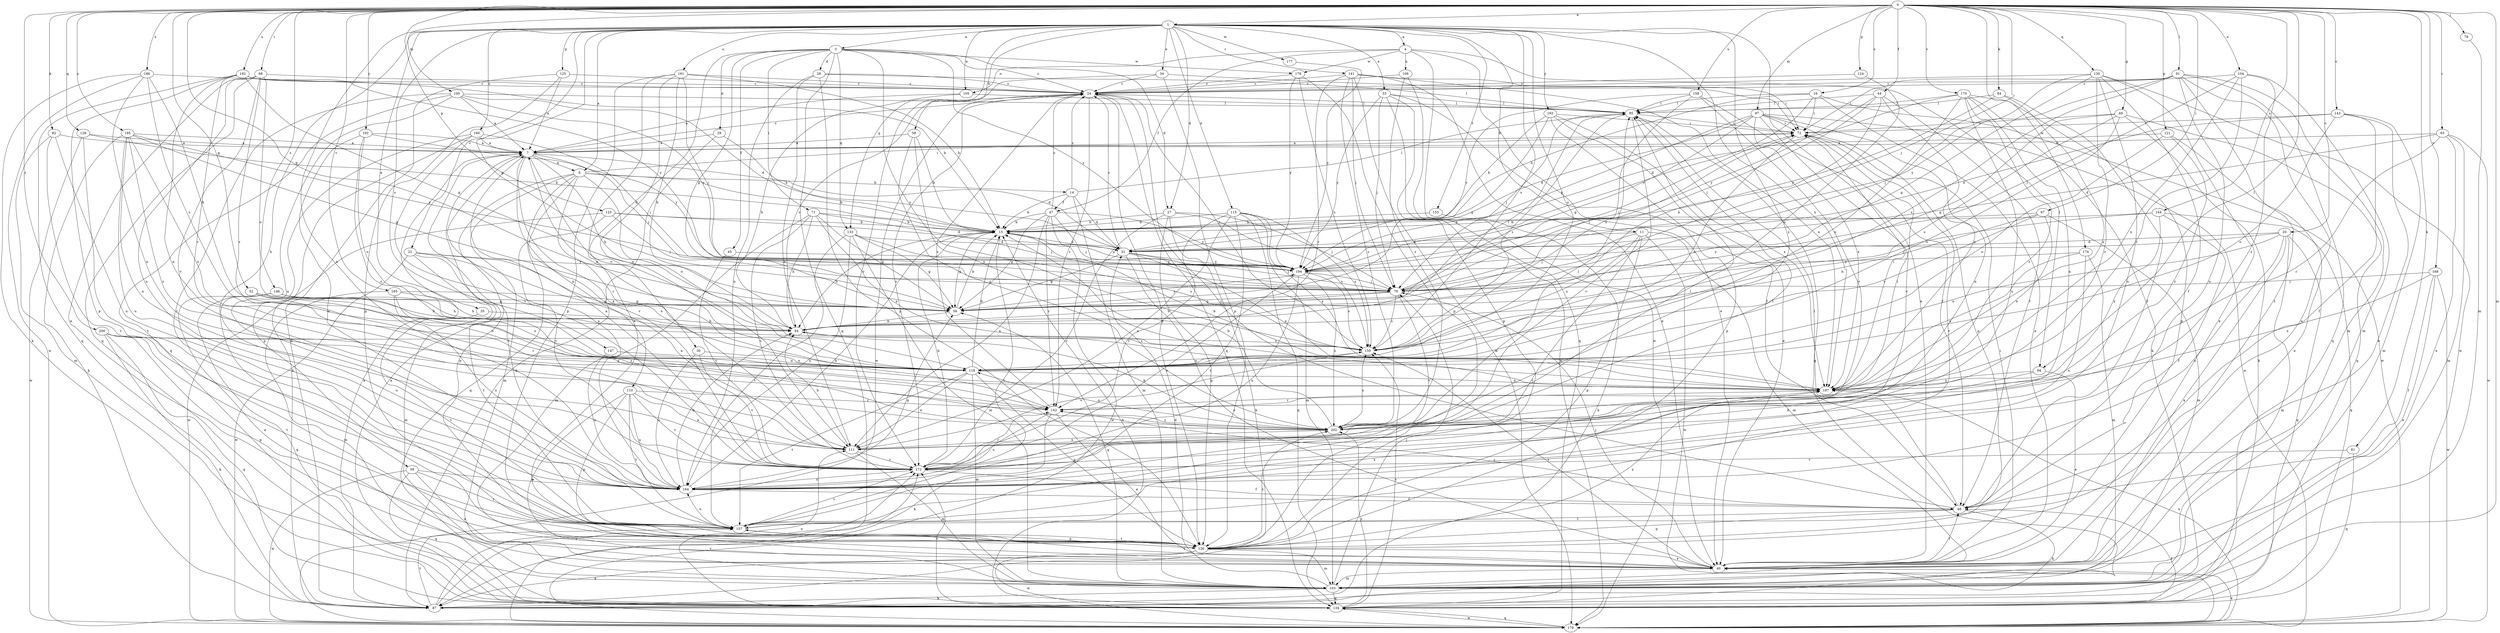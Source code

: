 strict digraph  {
0;
1;
3;
4;
6;
7;
11;
14;
15;
16;
20;
22;
24;
27;
28;
29;
30;
31;
33;
34;
35;
40;
44;
45;
47;
48;
49;
52;
56;
58;
59;
64;
65;
67;
68;
71;
72;
78;
79;
81;
82;
84;
87;
91;
94;
95;
97;
100;
103;
104;
105;
106;
110;
111;
115;
118;
121;
123;
124;
125;
126;
128;
130;
133;
134;
141;
142;
143;
144;
146;
147;
150;
153;
157;
158;
160;
161;
164;
165;
168;
170;
172;
174;
177;
178;
179;
182;
186;
187;
192;
193;
194;
195;
200;
202;
0 -> 1  [label=a];
0 -> 16  [label=c];
0 -> 20  [label=c];
0 -> 44  [label=f];
0 -> 49  [label=g];
0 -> 52  [label=g];
0 -> 56  [label=g];
0 -> 65  [label=i];
0 -> 67  [label=i];
0 -> 68  [label=i];
0 -> 78  [label=j];
0 -> 79  [label=j];
0 -> 81  [label=k];
0 -> 82  [label=k];
0 -> 84  [label=k];
0 -> 91  [label=l];
0 -> 94  [label=l];
0 -> 97  [label=m];
0 -> 100  [label=m];
0 -> 103  [label=m];
0 -> 104  [label=n];
0 -> 121  [label=p];
0 -> 123  [label=p];
0 -> 124  [label=p];
0 -> 128  [label=q];
0 -> 130  [label=q];
0 -> 143  [label=s];
0 -> 144  [label=s];
0 -> 146  [label=s];
0 -> 158  [label=u];
0 -> 165  [label=v];
0 -> 168  [label=v];
0 -> 170  [label=v];
0 -> 174  [label=w];
0 -> 182  [label=x];
0 -> 186  [label=x];
0 -> 192  [label=y];
0 -> 195  [label=z];
0 -> 200  [label=z];
1 -> 3  [label=a];
1 -> 4  [label=a];
1 -> 6  [label=a];
1 -> 11  [label=b];
1 -> 22  [label=c];
1 -> 27  [label=d];
1 -> 33  [label=e];
1 -> 34  [label=e];
1 -> 35  [label=e];
1 -> 40  [label=e];
1 -> 56  [label=g];
1 -> 58  [label=h];
1 -> 59  [label=h];
1 -> 105  [label=n];
1 -> 115  [label=o];
1 -> 118  [label=o];
1 -> 125  [label=p];
1 -> 133  [label=q];
1 -> 141  [label=r];
1 -> 147  [label=s];
1 -> 150  [label=s];
1 -> 153  [label=t];
1 -> 160  [label=u];
1 -> 161  [label=u];
1 -> 164  [label=u];
1 -> 177  [label=w];
1 -> 187  [label=x];
1 -> 193  [label=y];
1 -> 202  [label=z];
3 -> 24  [label=c];
3 -> 27  [label=d];
3 -> 28  [label=d];
3 -> 29  [label=d];
3 -> 30  [label=d];
3 -> 45  [label=f];
3 -> 56  [label=g];
3 -> 71  [label=i];
3 -> 133  [label=q];
3 -> 134  [label=q];
3 -> 150  [label=s];
3 -> 178  [label=w];
3 -> 194  [label=y];
4 -> 40  [label=e];
4 -> 47  [label=f];
4 -> 94  [label=l];
4 -> 105  [label=n];
4 -> 106  [label=n];
4 -> 178  [label=w];
4 -> 179  [label=w];
6 -> 14  [label=b];
6 -> 15  [label=b];
6 -> 72  [label=i];
6 -> 103  [label=m];
6 -> 110  [label=n];
6 -> 118  [label=o];
6 -> 126  [label=p];
6 -> 134  [label=q];
6 -> 142  [label=r];
7 -> 6  [label=a];
7 -> 24  [label=c];
7 -> 31  [label=d];
7 -> 64  [label=h];
7 -> 79  [label=j];
7 -> 111  [label=n];
7 -> 118  [label=o];
7 -> 157  [label=t];
7 -> 164  [label=u];
7 -> 172  [label=v];
11 -> 31  [label=d];
11 -> 79  [label=j];
11 -> 103  [label=m];
11 -> 126  [label=p];
11 -> 150  [label=s];
11 -> 157  [label=t];
11 -> 179  [label=w];
14 -> 15  [label=b];
14 -> 24  [label=c];
14 -> 31  [label=d];
14 -> 47  [label=f];
14 -> 95  [label=l];
14 -> 103  [label=m];
15 -> 31  [label=d];
15 -> 56  [label=g];
15 -> 64  [label=h];
15 -> 157  [label=t];
15 -> 194  [label=y];
16 -> 15  [label=b];
16 -> 40  [label=e];
16 -> 72  [label=i];
16 -> 95  [label=l];
16 -> 179  [label=w];
16 -> 194  [label=y];
20 -> 31  [label=d];
20 -> 40  [label=e];
20 -> 103  [label=m];
20 -> 118  [label=o];
20 -> 134  [label=q];
20 -> 164  [label=u];
20 -> 194  [label=y];
22 -> 103  [label=m];
22 -> 111  [label=n];
22 -> 118  [label=o];
22 -> 157  [label=t];
22 -> 179  [label=w];
22 -> 194  [label=y];
24 -> 95  [label=l];
24 -> 126  [label=p];
24 -> 134  [label=q];
24 -> 142  [label=r];
24 -> 172  [label=v];
24 -> 179  [label=w];
27 -> 15  [label=b];
27 -> 79  [label=j];
27 -> 87  [label=k];
27 -> 126  [label=p];
27 -> 150  [label=s];
27 -> 172  [label=v];
28 -> 24  [label=c];
28 -> 95  [label=l];
28 -> 111  [label=n];
28 -> 126  [label=p];
28 -> 164  [label=u];
29 -> 7  [label=a];
29 -> 15  [label=b];
29 -> 87  [label=k];
30 -> 118  [label=o];
30 -> 164  [label=u];
30 -> 172  [label=v];
31 -> 24  [label=c];
31 -> 40  [label=e];
31 -> 56  [label=g];
31 -> 79  [label=j];
31 -> 187  [label=x];
31 -> 194  [label=y];
33 -> 48  [label=f];
33 -> 79  [label=j];
33 -> 95  [label=l];
33 -> 126  [label=p];
33 -> 179  [label=w];
33 -> 194  [label=y];
34 -> 24  [label=c];
34 -> 72  [label=i];
34 -> 126  [label=p];
34 -> 172  [label=v];
35 -> 64  [label=h];
35 -> 157  [label=t];
40 -> 48  [label=f];
40 -> 72  [label=i];
40 -> 79  [label=j];
40 -> 103  [label=m];
40 -> 150  [label=s];
40 -> 157  [label=t];
44 -> 48  [label=f];
44 -> 64  [label=h];
44 -> 79  [label=j];
44 -> 95  [label=l];
44 -> 187  [label=x];
44 -> 194  [label=y];
45 -> 172  [label=v];
45 -> 194  [label=y];
47 -> 15  [label=b];
47 -> 24  [label=c];
47 -> 56  [label=g];
47 -> 79  [label=j];
47 -> 111  [label=n];
47 -> 142  [label=r];
47 -> 179  [label=w];
47 -> 194  [label=y];
48 -> 24  [label=c];
48 -> 87  [label=k];
48 -> 95  [label=l];
48 -> 126  [label=p];
48 -> 142  [label=r];
48 -> 157  [label=t];
49 -> 56  [label=g];
49 -> 72  [label=i];
49 -> 87  [label=k];
49 -> 118  [label=o];
49 -> 134  [label=q];
49 -> 150  [label=s];
52 -> 56  [label=g];
52 -> 64  [label=h];
52 -> 118  [label=o];
52 -> 142  [label=r];
56 -> 15  [label=b];
56 -> 64  [label=h];
56 -> 72  [label=i];
56 -> 194  [label=y];
58 -> 7  [label=a];
58 -> 15  [label=b];
58 -> 187  [label=x];
58 -> 202  [label=z];
59 -> 40  [label=e];
59 -> 134  [label=q];
59 -> 157  [label=t];
59 -> 164  [label=u];
59 -> 179  [label=w];
64 -> 24  [label=c];
64 -> 95  [label=l];
64 -> 150  [label=s];
65 -> 7  [label=a];
65 -> 31  [label=d];
65 -> 40  [label=e];
65 -> 103  [label=m];
65 -> 142  [label=r];
65 -> 179  [label=w];
67 -> 15  [label=b];
67 -> 64  [label=h];
67 -> 103  [label=m];
67 -> 150  [label=s];
67 -> 187  [label=x];
68 -> 24  [label=c];
68 -> 40  [label=e];
68 -> 118  [label=o];
68 -> 134  [label=q];
68 -> 142  [label=r];
68 -> 164  [label=u];
68 -> 172  [label=v];
71 -> 15  [label=b];
71 -> 56  [label=g];
71 -> 64  [label=h];
71 -> 79  [label=j];
71 -> 103  [label=m];
71 -> 172  [label=v];
71 -> 187  [label=x];
72 -> 7  [label=a];
72 -> 118  [label=o];
72 -> 157  [label=t];
78 -> 103  [label=m];
79 -> 56  [label=g];
79 -> 64  [label=h];
79 -> 72  [label=i];
79 -> 150  [label=s];
79 -> 172  [label=v];
81 -> 134  [label=q];
81 -> 172  [label=v];
82 -> 7  [label=a];
82 -> 103  [label=m];
82 -> 157  [label=t];
82 -> 164  [label=u];
84 -> 48  [label=f];
84 -> 95  [label=l];
84 -> 187  [label=x];
84 -> 194  [label=y];
87 -> 7  [label=a];
87 -> 111  [label=n];
87 -> 157  [label=t];
87 -> 172  [label=v];
91 -> 24  [label=c];
91 -> 40  [label=e];
91 -> 72  [label=i];
91 -> 103  [label=m];
91 -> 134  [label=q];
91 -> 150  [label=s];
91 -> 157  [label=t];
91 -> 164  [label=u];
91 -> 194  [label=y];
94 -> 40  [label=e];
94 -> 111  [label=n];
94 -> 187  [label=x];
95 -> 72  [label=i];
95 -> 79  [label=j];
95 -> 134  [label=q];
95 -> 150  [label=s];
95 -> 172  [label=v];
97 -> 31  [label=d];
97 -> 56  [label=g];
97 -> 72  [label=i];
97 -> 111  [label=n];
97 -> 126  [label=p];
97 -> 172  [label=v];
97 -> 179  [label=w];
97 -> 187  [label=x];
97 -> 194  [label=y];
100 -> 7  [label=a];
100 -> 31  [label=d];
100 -> 95  [label=l];
100 -> 134  [label=q];
100 -> 157  [label=t];
100 -> 164  [label=u];
100 -> 194  [label=y];
103 -> 31  [label=d];
103 -> 56  [label=g];
103 -> 79  [label=j];
103 -> 87  [label=k];
103 -> 134  [label=q];
104 -> 24  [label=c];
104 -> 79  [label=j];
104 -> 103  [label=m];
104 -> 142  [label=r];
104 -> 187  [label=x];
104 -> 202  [label=z];
105 -> 7  [label=a];
105 -> 64  [label=h];
105 -> 95  [label=l];
106 -> 24  [label=c];
106 -> 134  [label=q];
106 -> 202  [label=z];
110 -> 40  [label=e];
110 -> 111  [label=n];
110 -> 126  [label=p];
110 -> 142  [label=r];
110 -> 157  [label=t];
110 -> 164  [label=u];
110 -> 172  [label=v];
111 -> 64  [label=h];
111 -> 103  [label=m];
111 -> 150  [label=s];
111 -> 172  [label=v];
115 -> 15  [label=b];
115 -> 103  [label=m];
115 -> 111  [label=n];
115 -> 134  [label=q];
115 -> 150  [label=s];
115 -> 157  [label=t];
115 -> 172  [label=v];
115 -> 187  [label=x];
118 -> 7  [label=a];
118 -> 15  [label=b];
118 -> 103  [label=m];
118 -> 111  [label=n];
118 -> 126  [label=p];
118 -> 157  [label=t];
118 -> 187  [label=x];
121 -> 7  [label=a];
121 -> 40  [label=e];
121 -> 118  [label=o];
121 -> 202  [label=z];
123 -> 15  [label=b];
123 -> 31  [label=d];
123 -> 79  [label=j];
123 -> 172  [label=v];
123 -> 179  [label=w];
124 -> 24  [label=c];
124 -> 118  [label=o];
125 -> 7  [label=a];
125 -> 24  [label=c];
125 -> 87  [label=k];
125 -> 126  [label=p];
126 -> 40  [label=e];
126 -> 87  [label=k];
126 -> 103  [label=m];
126 -> 157  [label=t];
126 -> 179  [label=w];
126 -> 187  [label=x];
126 -> 202  [label=z];
128 -> 7  [label=a];
128 -> 15  [label=b];
128 -> 157  [label=t];
128 -> 179  [label=w];
130 -> 24  [label=c];
130 -> 40  [label=e];
130 -> 48  [label=f];
130 -> 56  [label=g];
130 -> 79  [label=j];
130 -> 164  [label=u];
130 -> 179  [label=w];
130 -> 202  [label=z];
133 -> 31  [label=d];
133 -> 56  [label=g];
133 -> 103  [label=m];
133 -> 150  [label=s];
133 -> 157  [label=t];
133 -> 164  [label=u];
134 -> 7  [label=a];
134 -> 15  [label=b];
134 -> 48  [label=f];
134 -> 150  [label=s];
134 -> 172  [label=v];
134 -> 179  [label=w];
134 -> 202  [label=z];
141 -> 24  [label=c];
141 -> 40  [label=e];
141 -> 72  [label=i];
141 -> 79  [label=j];
141 -> 142  [label=r];
141 -> 179  [label=w];
141 -> 187  [label=x];
141 -> 202  [label=z];
142 -> 24  [label=c];
142 -> 40  [label=e];
142 -> 87  [label=k];
142 -> 164  [label=u];
142 -> 202  [label=z];
143 -> 31  [label=d];
143 -> 40  [label=e];
143 -> 48  [label=f];
143 -> 72  [label=i];
143 -> 103  [label=m];
143 -> 118  [label=o];
144 -> 15  [label=b];
144 -> 48  [label=f];
144 -> 79  [label=j];
144 -> 134  [label=q];
144 -> 187  [label=x];
146 -> 40  [label=e];
146 -> 56  [label=g];
146 -> 64  [label=h];
146 -> 118  [label=o];
146 -> 134  [label=q];
146 -> 164  [label=u];
147 -> 118  [label=o];
147 -> 164  [label=u];
150 -> 24  [label=c];
150 -> 118  [label=o];
153 -> 15  [label=b];
153 -> 87  [label=k];
157 -> 126  [label=p];
157 -> 164  [label=u];
157 -> 172  [label=v];
157 -> 187  [label=x];
158 -> 48  [label=f];
158 -> 95  [label=l];
158 -> 150  [label=s];
158 -> 172  [label=v];
158 -> 194  [label=y];
160 -> 7  [label=a];
160 -> 79  [label=j];
160 -> 87  [label=k];
160 -> 126  [label=p];
160 -> 172  [label=v];
161 -> 15  [label=b];
161 -> 24  [label=c];
161 -> 40  [label=e];
161 -> 64  [label=h];
161 -> 79  [label=j];
161 -> 111  [label=n];
161 -> 126  [label=p];
164 -> 15  [label=b];
164 -> 48  [label=f];
164 -> 56  [label=g];
164 -> 64  [label=h];
164 -> 95  [label=l];
165 -> 56  [label=g];
165 -> 64  [label=h];
165 -> 103  [label=m];
165 -> 164  [label=u];
165 -> 202  [label=z];
168 -> 40  [label=e];
168 -> 48  [label=f];
168 -> 79  [label=j];
168 -> 179  [label=w];
168 -> 187  [label=x];
170 -> 31  [label=d];
170 -> 87  [label=k];
170 -> 95  [label=l];
170 -> 111  [label=n];
170 -> 118  [label=o];
170 -> 126  [label=p];
170 -> 164  [label=u];
170 -> 202  [label=z];
172 -> 7  [label=a];
172 -> 15  [label=b];
172 -> 48  [label=f];
172 -> 95  [label=l];
172 -> 142  [label=r];
172 -> 164  [label=u];
174 -> 103  [label=m];
174 -> 164  [label=u];
174 -> 187  [label=x];
174 -> 194  [label=y];
177 -> 194  [label=y];
178 -> 24  [label=c];
178 -> 126  [label=p];
178 -> 150  [label=s];
178 -> 194  [label=y];
179 -> 40  [label=e];
179 -> 134  [label=q];
179 -> 172  [label=v];
179 -> 187  [label=x];
182 -> 15  [label=b];
182 -> 24  [label=c];
182 -> 56  [label=g];
182 -> 111  [label=n];
182 -> 126  [label=p];
182 -> 134  [label=q];
182 -> 142  [label=r];
182 -> 194  [label=y];
186 -> 24  [label=c];
186 -> 64  [label=h];
186 -> 87  [label=k];
186 -> 111  [label=n];
186 -> 150  [label=s];
186 -> 179  [label=w];
187 -> 15  [label=b];
187 -> 72  [label=i];
187 -> 142  [label=r];
192 -> 7  [label=a];
192 -> 118  [label=o];
192 -> 164  [label=u];
192 -> 194  [label=y];
192 -> 202  [label=z];
193 -> 15  [label=b];
193 -> 40  [label=e];
193 -> 56  [label=g];
193 -> 72  [label=i];
193 -> 126  [label=p];
193 -> 187  [label=x];
194 -> 79  [label=j];
194 -> 150  [label=s];
194 -> 164  [label=u];
194 -> 172  [label=v];
194 -> 202  [label=z];
195 -> 7  [label=a];
195 -> 56  [label=g];
195 -> 87  [label=k];
195 -> 111  [label=n];
195 -> 164  [label=u];
195 -> 187  [label=x];
195 -> 194  [label=y];
195 -> 202  [label=z];
200 -> 87  [label=k];
200 -> 126  [label=p];
200 -> 134  [label=q];
200 -> 150  [label=s];
200 -> 157  [label=t];
200 -> 187  [label=x];
202 -> 15  [label=b];
202 -> 64  [label=h];
202 -> 72  [label=i];
202 -> 95  [label=l];
202 -> 111  [label=n];
202 -> 118  [label=o];
202 -> 150  [label=s];
}
